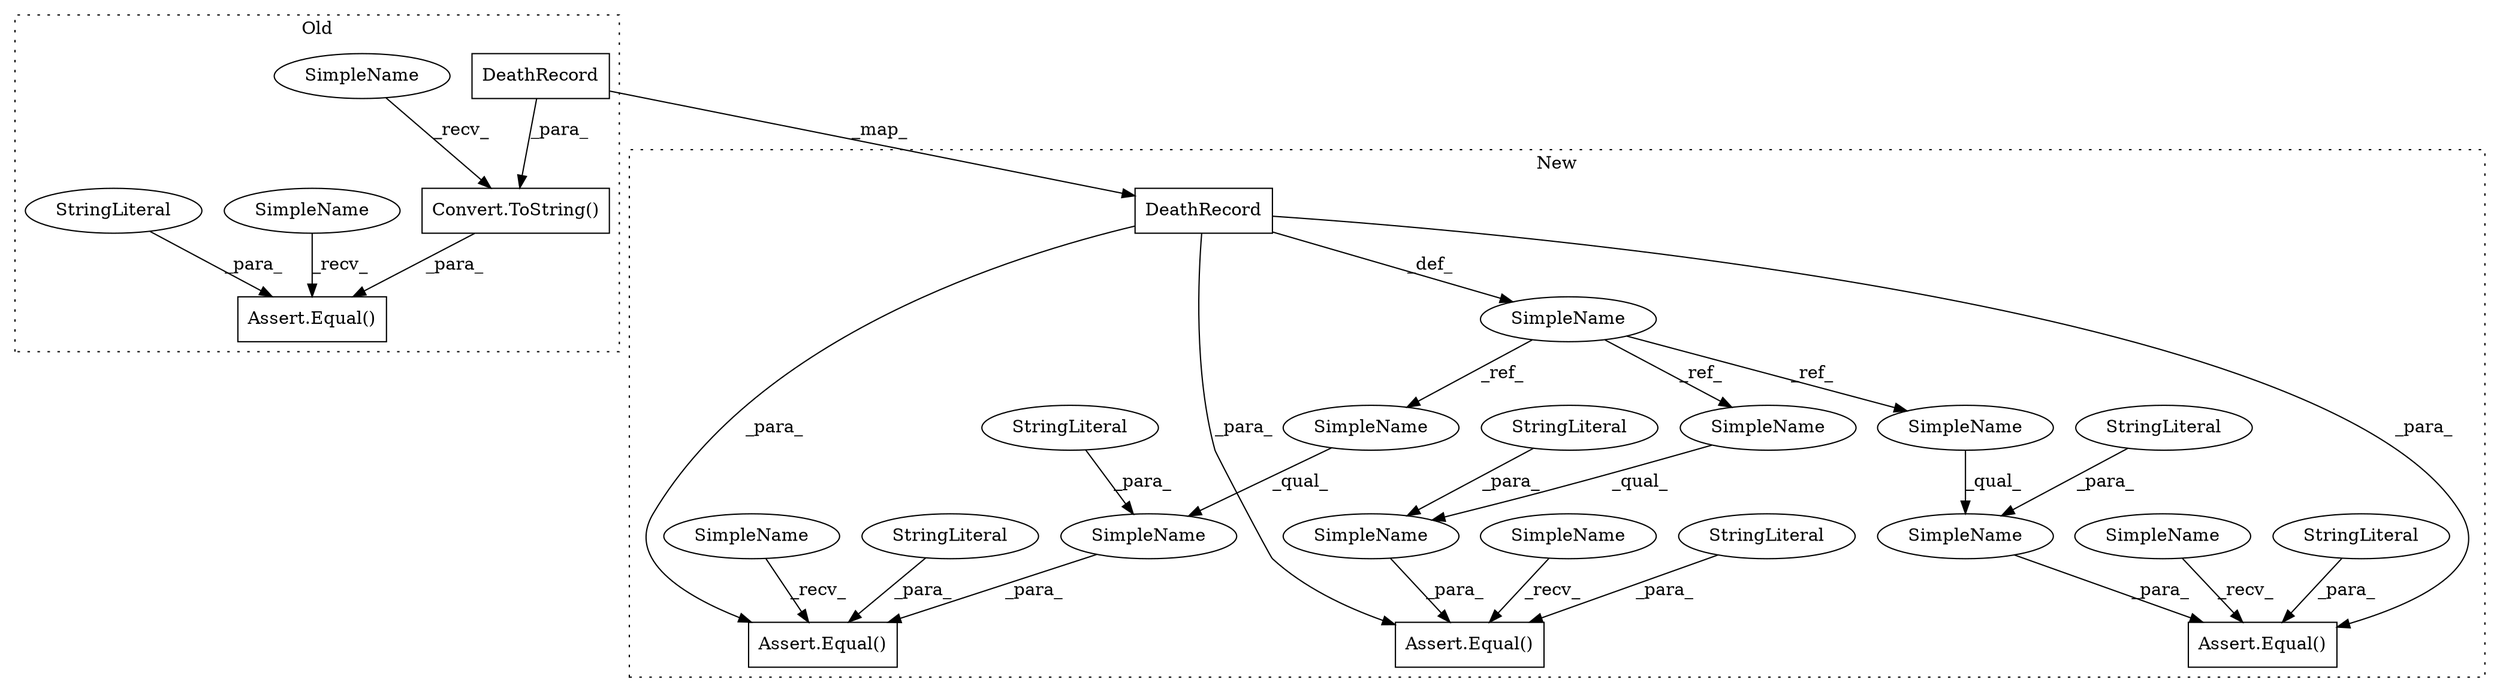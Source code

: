 digraph G {
subgraph cluster0 {
1 [label="DeathRecord" a="11" s="4869" l="14" shape="box"];
13 [label="Convert.ToString()" a="32" s="4860,4927" l="9,1" shape="box"];
15 [label="Assert.Equal()" a="32" s="4803,4928" l="6,1" shape="box"];
16 [label="StringLiteral" a="45" s="4809" l="41" shape="ellipse"];
19 [label="SimpleName" a="42" s="4852" l="7" shape="ellipse"];
20 [label="SimpleName" a="42" s="4796" l="6" shape="ellipse"];
label = "Old";
style="dotted";
}
subgraph cluster1 {
2 [label="DeathRecord" a="11" s="5383" l="14" shape="box"];
3 [label="SimpleName" a="42" s="5366" l="14" shape="ellipse"];
4 [label="SimpleName" a="42" s="5618,5642" l="15,1" shape="ellipse"];
5 [label="Assert.Equal()" a="32" s="5606,5643" l="6,1" shape="box"];
6 [label="SimpleName" a="42" s="5559,5582" l="15,1" shape="ellipse"];
7 [label="Assert.Equal()" a="32" s="5527,5583" l="6,1" shape="box"];
8 [label="SimpleName" a="42" s="5482,5503" l="15,1" shape="ellipse"];
9 [label="Assert.Equal()" a="32" s="5463,5504" l="6,1" shape="box"];
10 [label="StringLiteral" a="45" s="5533" l="24" shape="ellipse"];
11 [label="StringLiteral" a="45" s="5469" l="11" shape="ellipse"];
12 [label="StringLiteral" a="45" s="5612" l="4" shape="ellipse"];
14 [label="StringLiteral" a="45" s="5574" l="8" shape="ellipse"];
17 [label="StringLiteral" a="45" s="5633" l="9" shape="ellipse"];
18 [label="StringLiteral" a="45" s="5497" l="6" shape="ellipse"];
21 [label="SimpleName" a="42" s="5482" l="14" shape="ellipse"];
22 [label="SimpleName" a="42" s="5618" l="14" shape="ellipse"];
23 [label="SimpleName" a="42" s="5559" l="14" shape="ellipse"];
24 [label="SimpleName" a="42" s="5599" l="6" shape="ellipse"];
25 [label="SimpleName" a="42" s="5456" l="6" shape="ellipse"];
26 [label="SimpleName" a="42" s="5520" l="6" shape="ellipse"];
label = "New";
style="dotted";
}
1 -> 2 [label="_map_"];
1 -> 13 [label="_para_"];
2 -> 9 [label="_para_"];
2 -> 7 [label="_para_"];
2 -> 3 [label="_def_"];
2 -> 5 [label="_para_"];
3 -> 23 [label="_ref_"];
3 -> 22 [label="_ref_"];
3 -> 21 [label="_ref_"];
4 -> 5 [label="_para_"];
6 -> 7 [label="_para_"];
8 -> 9 [label="_para_"];
10 -> 7 [label="_para_"];
11 -> 9 [label="_para_"];
12 -> 5 [label="_para_"];
13 -> 15 [label="_para_"];
14 -> 6 [label="_para_"];
16 -> 15 [label="_para_"];
17 -> 4 [label="_para_"];
18 -> 8 [label="_para_"];
19 -> 13 [label="_recv_"];
20 -> 15 [label="_recv_"];
21 -> 8 [label="_qual_"];
22 -> 4 [label="_qual_"];
23 -> 6 [label="_qual_"];
24 -> 5 [label="_recv_"];
25 -> 9 [label="_recv_"];
26 -> 7 [label="_recv_"];
}